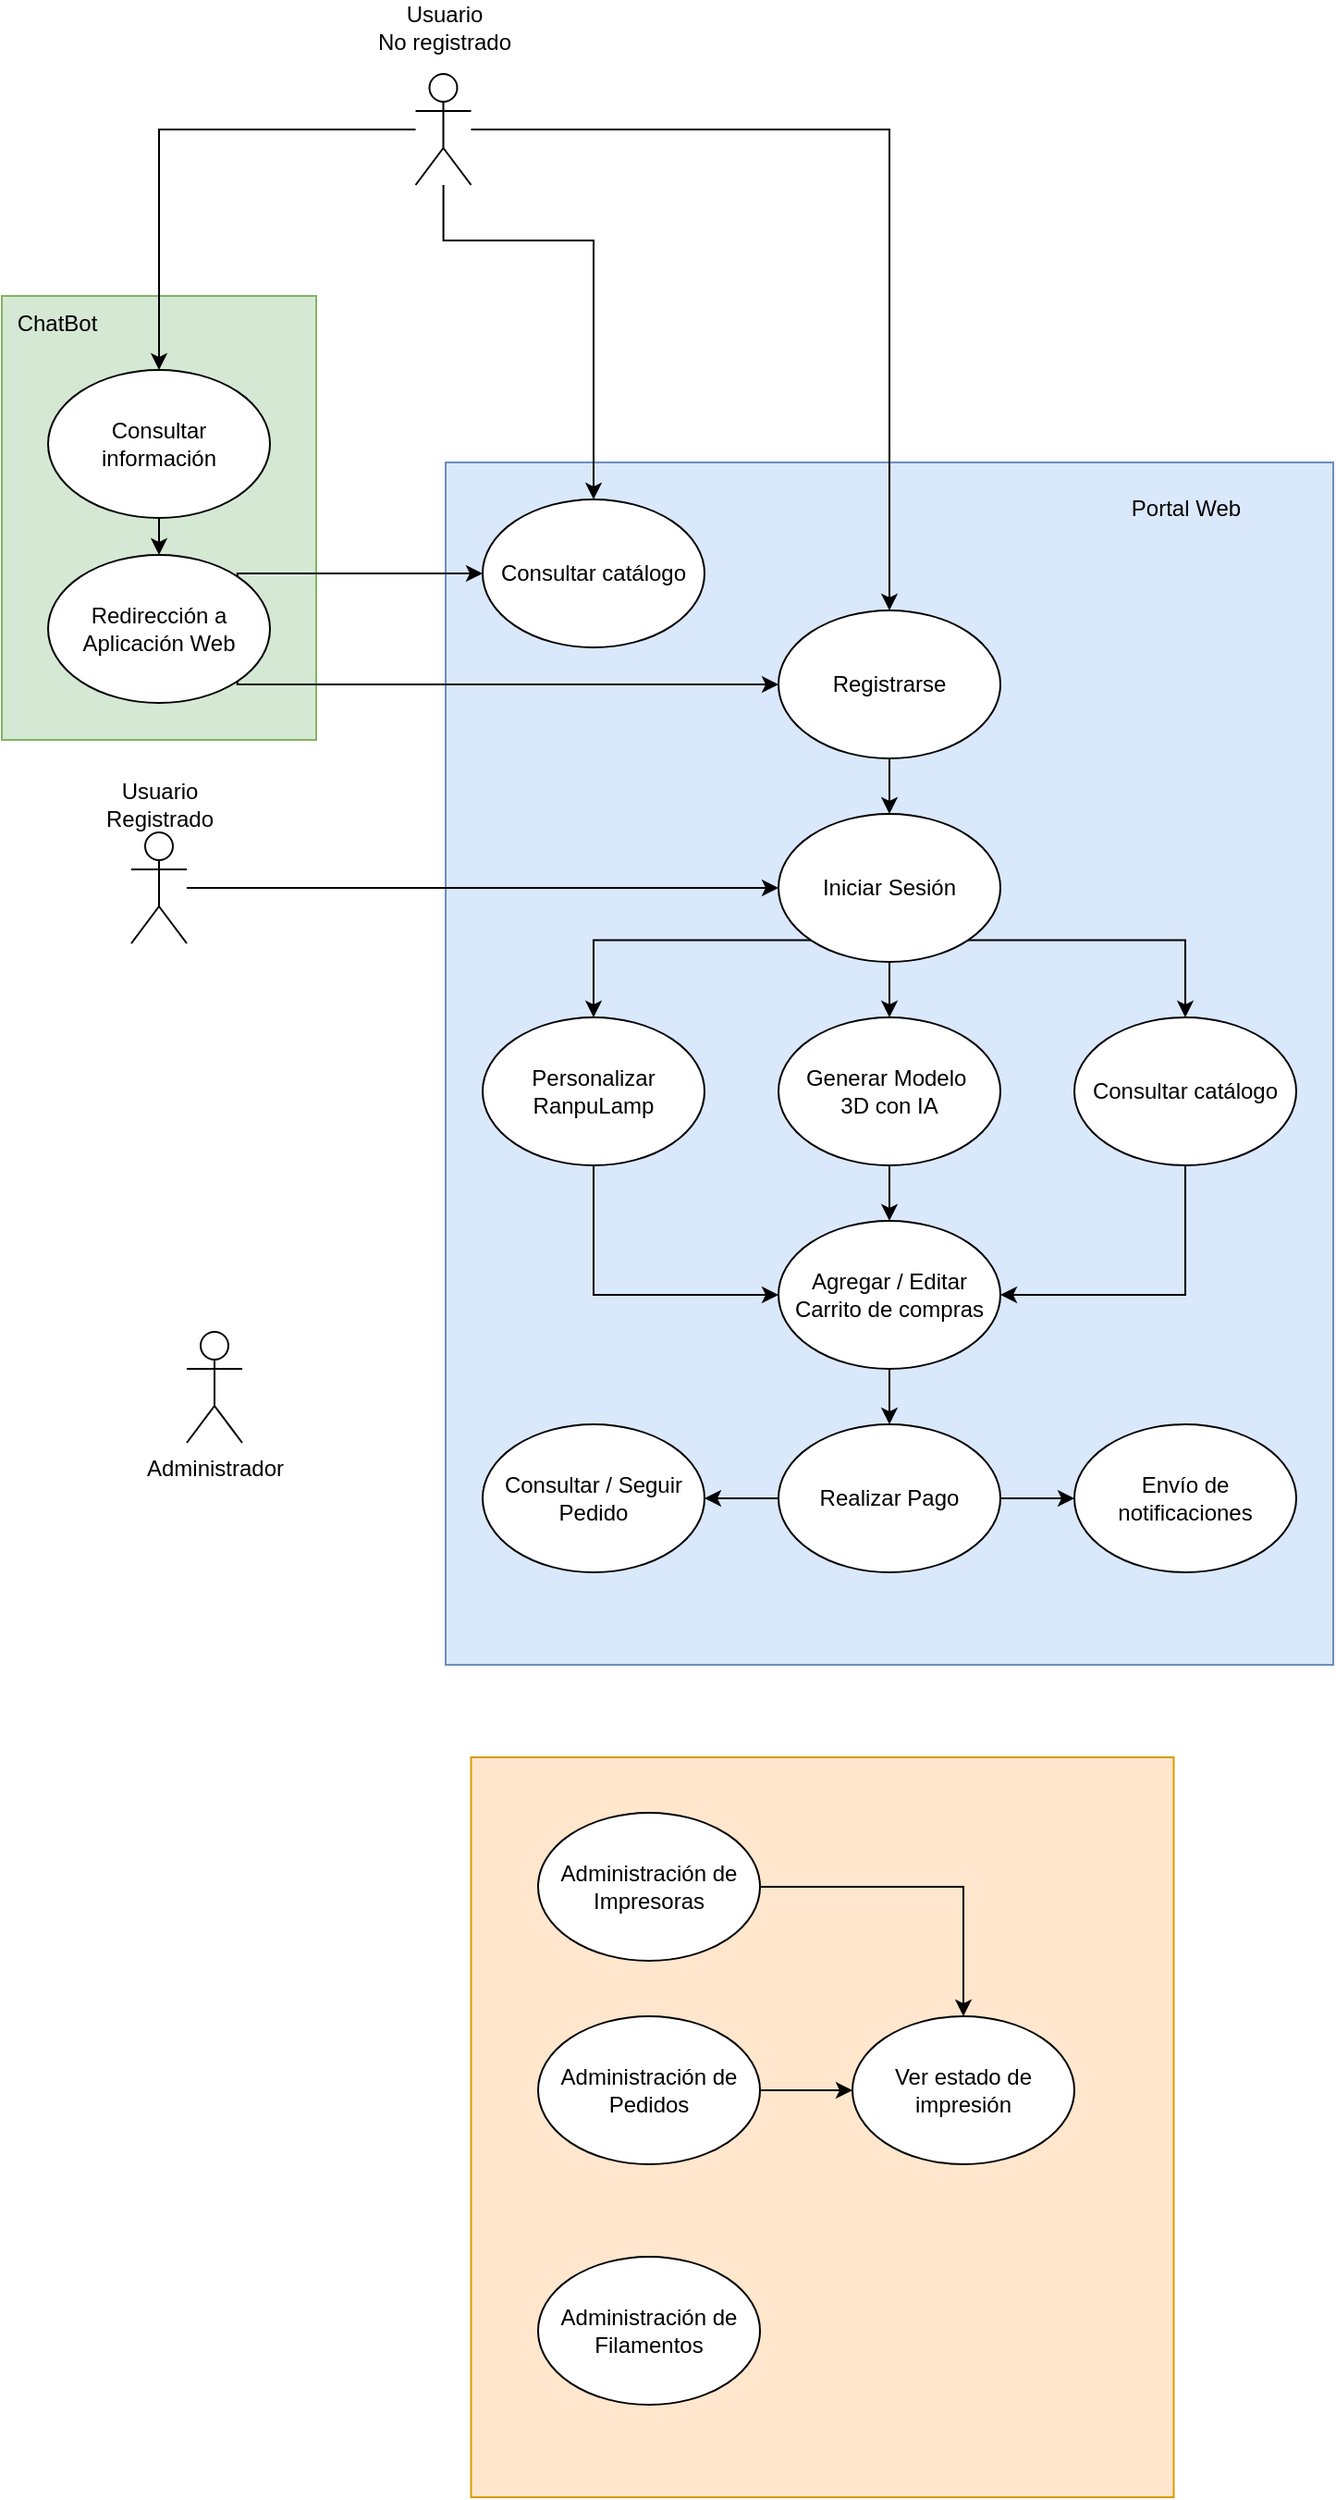 <mxfile version="26.0.7">
  <diagram name="Page-1" id="9iZ0ap3zl_7oZKvwGytr">
    <mxGraphModel dx="2018" dy="1078" grid="1" gridSize="10" guides="1" tooltips="1" connect="1" arrows="1" fold="1" page="1" pageScale="1" pageWidth="850" pageHeight="1100" math="0" shadow="0">
      <root>
        <mxCell id="0" />
        <mxCell id="1" parent="0" />
        <mxCell id="XUeqsiyK5jiDArJPYxm4-9" value="" style="rounded=0;whiteSpace=wrap;html=1;fillColor=#dae8fc;strokeColor=#6c8ebf;container=0;" vertex="1" parent="1">
          <mxGeometry x="360" y="360" width="480" height="650" as="geometry" />
        </mxCell>
        <mxCell id="XUeqsiyK5jiDArJPYxm4-81" style="edgeStyle=orthogonalEdgeStyle;rounded=0;orthogonalLoop=1;jettySize=auto;html=1;entryX=0.5;entryY=0;entryDx=0;entryDy=0;" edge="1" parent="1" source="XUeqsiyK5jiDArJPYxm4-1" target="XUeqsiyK5jiDArJPYxm4-11">
          <mxGeometry relative="1" as="geometry">
            <Array as="points">
              <mxPoint x="359" y="240" />
              <mxPoint x="440" y="240" />
            </Array>
          </mxGeometry>
        </mxCell>
        <mxCell id="XUeqsiyK5jiDArJPYxm4-1" value="" style="shape=umlActor;verticalLabelPosition=bottom;verticalAlign=top;html=1;outlineConnect=0;" vertex="1" parent="1">
          <mxGeometry x="343.75" y="150" width="30" height="60" as="geometry" />
        </mxCell>
        <mxCell id="XUeqsiyK5jiDArJPYxm4-2" value="Administrador" style="shape=umlActor;verticalLabelPosition=bottom;verticalAlign=top;html=1;outlineConnect=0;" vertex="1" parent="1">
          <mxGeometry x="220" y="830" width="30" height="60" as="geometry" />
        </mxCell>
        <mxCell id="XUeqsiyK5jiDArJPYxm4-45" value="Usuario&lt;div&gt;No registrado&lt;/div&gt;" style="text;html=1;align=center;verticalAlign=middle;whiteSpace=wrap;rounded=0;" vertex="1" parent="1">
          <mxGeometry x="317.5" y="110" width="82.5" height="30" as="geometry" />
        </mxCell>
        <mxCell id="XUeqsiyK5jiDArJPYxm4-46" value="" style="rounded=0;whiteSpace=wrap;html=1;fillColor=#ffe6cc;strokeColor=#d79b00;" vertex="1" parent="1">
          <mxGeometry x="373.75" y="1060" width="380" height="400" as="geometry" />
        </mxCell>
        <mxCell id="XUeqsiyK5jiDArJPYxm4-55" style="edgeStyle=orthogonalEdgeStyle;rounded=0;orthogonalLoop=1;jettySize=auto;html=1;entryX=0.5;entryY=0;entryDx=0;entryDy=0;" edge="1" parent="1" source="XUeqsiyK5jiDArJPYxm4-47" target="XUeqsiyK5jiDArJPYxm4-52">
          <mxGeometry relative="1" as="geometry" />
        </mxCell>
        <mxCell id="XUeqsiyK5jiDArJPYxm4-47" value="Administración de Impresoras" style="ellipse;whiteSpace=wrap;html=1;" vertex="1" parent="1">
          <mxGeometry x="410" y="1090" width="120" height="80" as="geometry" />
        </mxCell>
        <mxCell id="XUeqsiyK5jiDArJPYxm4-48" value="Administración de Filamentos" style="ellipse;whiteSpace=wrap;html=1;" vertex="1" parent="1">
          <mxGeometry x="410" y="1330" width="120" height="80" as="geometry" />
        </mxCell>
        <mxCell id="XUeqsiyK5jiDArJPYxm4-54" style="edgeStyle=orthogonalEdgeStyle;rounded=0;orthogonalLoop=1;jettySize=auto;html=1;entryX=0;entryY=0.5;entryDx=0;entryDy=0;" edge="1" parent="1" source="XUeqsiyK5jiDArJPYxm4-49" target="XUeqsiyK5jiDArJPYxm4-52">
          <mxGeometry relative="1" as="geometry" />
        </mxCell>
        <mxCell id="XUeqsiyK5jiDArJPYxm4-49" value="Administración de Pedidos" style="ellipse;whiteSpace=wrap;html=1;" vertex="1" parent="1">
          <mxGeometry x="410" y="1200" width="120" height="80" as="geometry" />
        </mxCell>
        <mxCell id="XUeqsiyK5jiDArJPYxm4-52" value="Ver estado de impresión" style="ellipse;whiteSpace=wrap;html=1;" vertex="1" parent="1">
          <mxGeometry x="580" y="1200" width="120" height="80" as="geometry" />
        </mxCell>
        <mxCell id="XUeqsiyK5jiDArJPYxm4-79" style="edgeStyle=orthogonalEdgeStyle;rounded=0;orthogonalLoop=1;jettySize=auto;html=1;entryX=0;entryY=0.5;entryDx=0;entryDy=0;" edge="1" parent="1" source="XUeqsiyK5jiDArJPYxm4-61" target="XUeqsiyK5jiDArJPYxm4-67">
          <mxGeometry relative="1" as="geometry" />
        </mxCell>
        <mxCell id="XUeqsiyK5jiDArJPYxm4-61" value="" style="shape=umlActor;verticalLabelPosition=bottom;verticalAlign=top;html=1;outlineConnect=0;" vertex="1" parent="1">
          <mxGeometry x="190" y="560" width="30" height="60" as="geometry" />
        </mxCell>
        <mxCell id="XUeqsiyK5jiDArJPYxm4-62" value="Usuario&lt;div&gt;Registrado&lt;/div&gt;" style="text;html=1;align=center;verticalAlign=middle;whiteSpace=wrap;rounded=0;" vertex="1" parent="1">
          <mxGeometry x="167.5" y="530" width="75" height="30" as="geometry" />
        </mxCell>
        <mxCell id="XUeqsiyK5jiDArJPYxm4-63" value="" style="group" vertex="1" connectable="0" parent="1">
          <mxGeometry x="120" y="270" width="170" height="240" as="geometry" />
        </mxCell>
        <mxCell id="XUeqsiyK5jiDArJPYxm4-4" value="" style="rounded=0;whiteSpace=wrap;html=1;fillColor=#d5e8d4;strokeColor=#82b366;movable=1;resizable=1;rotatable=1;deletable=1;editable=1;locked=0;connectable=1;" vertex="1" parent="XUeqsiyK5jiDArJPYxm4-63">
          <mxGeometry width="170" height="240" as="geometry" />
        </mxCell>
        <mxCell id="XUeqsiyK5jiDArJPYxm4-5" value="ChatBot" style="text;html=1;align=center;verticalAlign=middle;whiteSpace=wrap;rounded=0;movable=1;resizable=1;rotatable=1;deletable=1;editable=1;locked=0;connectable=1;" vertex="1" parent="XUeqsiyK5jiDArJPYxm4-63">
          <mxGeometry width="60" height="30" as="geometry" />
        </mxCell>
        <mxCell id="XUeqsiyK5jiDArJPYxm4-37" style="edgeStyle=orthogonalEdgeStyle;rounded=0;orthogonalLoop=1;jettySize=auto;html=1;exitX=0.5;exitY=1;exitDx=0;exitDy=0;entryX=0.5;entryY=0;entryDx=0;entryDy=0;" edge="1" parent="XUeqsiyK5jiDArJPYxm4-63" source="XUeqsiyK5jiDArJPYxm4-6" target="XUeqsiyK5jiDArJPYxm4-7">
          <mxGeometry relative="1" as="geometry" />
        </mxCell>
        <mxCell id="XUeqsiyK5jiDArJPYxm4-6" value="Consultar&lt;div&gt;&lt;span style=&quot;background-color: transparent; color: light-dark(rgb(0, 0, 0), rgb(255, 255, 255));&quot;&gt;información&lt;/span&gt;&lt;/div&gt;" style="ellipse;whiteSpace=wrap;html=1;movable=1;resizable=1;rotatable=1;deletable=1;editable=1;locked=0;connectable=1;" vertex="1" parent="XUeqsiyK5jiDArJPYxm4-63">
          <mxGeometry x="25" y="40" width="120" height="80" as="geometry" />
        </mxCell>
        <mxCell id="XUeqsiyK5jiDArJPYxm4-7" value="Redirección a Aplicación Web" style="ellipse;whiteSpace=wrap;html=1;movable=1;resizable=1;rotatable=1;deletable=1;editable=1;locked=0;connectable=1;" vertex="1" parent="XUeqsiyK5jiDArJPYxm4-63">
          <mxGeometry x="25" y="140" width="120" height="80" as="geometry" />
        </mxCell>
        <mxCell id="XUeqsiyK5jiDArJPYxm4-50" style="edgeStyle=orthogonalEdgeStyle;rounded=0;orthogonalLoop=1;jettySize=auto;html=1;entryX=0.5;entryY=0;entryDx=0;entryDy=0;" edge="1" parent="1" source="XUeqsiyK5jiDArJPYxm4-1" target="XUeqsiyK5jiDArJPYxm4-6">
          <mxGeometry relative="1" as="geometry" />
        </mxCell>
        <mxCell id="XUeqsiyK5jiDArJPYxm4-65" style="edgeStyle=orthogonalEdgeStyle;rounded=0;orthogonalLoop=1;jettySize=auto;html=1;entryX=0.5;entryY=0;entryDx=0;entryDy=0;" edge="1" parent="1" source="XUeqsiyK5jiDArJPYxm4-1" target="XUeqsiyK5jiDArJPYxm4-10">
          <mxGeometry relative="1" as="geometry" />
        </mxCell>
        <mxCell id="XUeqsiyK5jiDArJPYxm4-78" style="edgeStyle=orthogonalEdgeStyle;rounded=0;orthogonalLoop=1;jettySize=auto;html=1;exitX=0.5;exitY=1;exitDx=0;exitDy=0;entryX=0.5;entryY=0;entryDx=0;entryDy=0;" edge="1" parent="1" source="XUeqsiyK5jiDArJPYxm4-10" target="XUeqsiyK5jiDArJPYxm4-67">
          <mxGeometry relative="1" as="geometry" />
        </mxCell>
        <mxCell id="XUeqsiyK5jiDArJPYxm4-10" value="Registrarse" style="ellipse;whiteSpace=wrap;html=1;container=0;" vertex="1" parent="1">
          <mxGeometry x="540" y="440" width="120" height="80" as="geometry" />
        </mxCell>
        <mxCell id="XUeqsiyK5jiDArJPYxm4-11" value="Consultar catálogo" style="ellipse;whiteSpace=wrap;html=1;container=0;" vertex="1" parent="1">
          <mxGeometry x="380" y="380" width="120" height="80" as="geometry" />
        </mxCell>
        <mxCell id="XUeqsiyK5jiDArJPYxm4-77" style="edgeStyle=orthogonalEdgeStyle;rounded=0;orthogonalLoop=1;jettySize=auto;html=1;entryX=0;entryY=0.5;entryDx=0;entryDy=0;exitX=0.5;exitY=1;exitDx=0;exitDy=0;" edge="1" parent="1" source="XUeqsiyK5jiDArJPYxm4-12" target="XUeqsiyK5jiDArJPYxm4-16">
          <mxGeometry relative="1" as="geometry" />
        </mxCell>
        <mxCell id="XUeqsiyK5jiDArJPYxm4-12" value="Personalizar RanpuLamp" style="ellipse;whiteSpace=wrap;html=1;container=0;" vertex="1" parent="1">
          <mxGeometry x="380" y="660" width="120" height="80" as="geometry" />
        </mxCell>
        <mxCell id="XUeqsiyK5jiDArJPYxm4-75" style="edgeStyle=orthogonalEdgeStyle;rounded=0;orthogonalLoop=1;jettySize=auto;html=1;entryX=0.5;entryY=0;entryDx=0;entryDy=0;" edge="1" parent="1" source="XUeqsiyK5jiDArJPYxm4-14" target="XUeqsiyK5jiDArJPYxm4-16">
          <mxGeometry relative="1" as="geometry" />
        </mxCell>
        <mxCell id="XUeqsiyK5jiDArJPYxm4-14" value="Generar Modelo&amp;nbsp;&lt;div&gt;3D con IA&lt;/div&gt;" style="ellipse;whiteSpace=wrap;html=1;container=0;" vertex="1" parent="1">
          <mxGeometry x="540" y="660" width="120" height="80" as="geometry" />
        </mxCell>
        <mxCell id="XUeqsiyK5jiDArJPYxm4-22" style="edgeStyle=orthogonalEdgeStyle;rounded=0;orthogonalLoop=1;jettySize=auto;html=1;entryX=0.5;entryY=0;entryDx=0;entryDy=0;" edge="1" parent="1" source="XUeqsiyK5jiDArJPYxm4-16" target="XUeqsiyK5jiDArJPYxm4-21">
          <mxGeometry relative="1" as="geometry" />
        </mxCell>
        <mxCell id="XUeqsiyK5jiDArJPYxm4-16" value="Agregar / Editar&lt;div&gt;Carrito de compras&lt;/div&gt;" style="ellipse;whiteSpace=wrap;html=1;container=0;" vertex="1" parent="1">
          <mxGeometry x="540" y="770" width="120" height="80" as="geometry" />
        </mxCell>
        <mxCell id="XUeqsiyK5jiDArJPYxm4-24" style="edgeStyle=orthogonalEdgeStyle;rounded=0;orthogonalLoop=1;jettySize=auto;html=1;exitX=0;exitY=0.5;exitDx=0;exitDy=0;entryX=1;entryY=0.5;entryDx=0;entryDy=0;" edge="1" parent="1" source="XUeqsiyK5jiDArJPYxm4-21" target="XUeqsiyK5jiDArJPYxm4-23">
          <mxGeometry relative="1" as="geometry" />
        </mxCell>
        <mxCell id="XUeqsiyK5jiDArJPYxm4-26" style="edgeStyle=orthogonalEdgeStyle;rounded=0;orthogonalLoop=1;jettySize=auto;html=1;exitX=1;exitY=0.5;exitDx=0;exitDy=0;entryX=0;entryY=0.5;entryDx=0;entryDy=0;" edge="1" parent="1" source="XUeqsiyK5jiDArJPYxm4-21" target="XUeqsiyK5jiDArJPYxm4-25">
          <mxGeometry relative="1" as="geometry" />
        </mxCell>
        <mxCell id="XUeqsiyK5jiDArJPYxm4-21" value="Re&lt;span style=&quot;background-color: transparent; color: light-dark(rgb(0, 0, 0), rgb(255, 255, 255));&quot;&gt;alizar Pago&lt;/span&gt;" style="ellipse;whiteSpace=wrap;html=1;container=0;" vertex="1" parent="1">
          <mxGeometry x="540" y="880" width="120" height="80" as="geometry" />
        </mxCell>
        <mxCell id="XUeqsiyK5jiDArJPYxm4-23" value="Consultar / Seguir&lt;div&gt;Pedido&lt;/div&gt;" style="ellipse;whiteSpace=wrap;html=1;container=0;" vertex="1" parent="1">
          <mxGeometry x="380" y="880" width="120" height="80" as="geometry" />
        </mxCell>
        <mxCell id="XUeqsiyK5jiDArJPYxm4-25" value="Envío de notificaciones" style="ellipse;whiteSpace=wrap;html=1;container=0;" vertex="1" parent="1">
          <mxGeometry x="700" y="880" width="120" height="80" as="geometry" />
        </mxCell>
        <mxCell id="XUeqsiyK5jiDArJPYxm4-27" value="Portal Web" style="text;html=1;align=center;verticalAlign=middle;whiteSpace=wrap;rounded=0;container=0;" vertex="1" parent="1">
          <mxGeometry x="722.5" y="370" width="75" height="30" as="geometry" />
        </mxCell>
        <mxCell id="XUeqsiyK5jiDArJPYxm4-72" style="edgeStyle=orthogonalEdgeStyle;rounded=0;orthogonalLoop=1;jettySize=auto;html=1;exitX=0;exitY=1;exitDx=0;exitDy=0;entryX=0.5;entryY=0;entryDx=0;entryDy=0;" edge="1" parent="1" source="XUeqsiyK5jiDArJPYxm4-67" target="XUeqsiyK5jiDArJPYxm4-12">
          <mxGeometry relative="1" as="geometry" />
        </mxCell>
        <mxCell id="XUeqsiyK5jiDArJPYxm4-73" style="edgeStyle=orthogonalEdgeStyle;rounded=0;orthogonalLoop=1;jettySize=auto;html=1;exitX=1;exitY=1;exitDx=0;exitDy=0;entryX=0.5;entryY=0;entryDx=0;entryDy=0;" edge="1" parent="1" source="XUeqsiyK5jiDArJPYxm4-67" target="XUeqsiyK5jiDArJPYxm4-71">
          <mxGeometry relative="1" as="geometry" />
        </mxCell>
        <mxCell id="XUeqsiyK5jiDArJPYxm4-74" style="edgeStyle=orthogonalEdgeStyle;rounded=0;orthogonalLoop=1;jettySize=auto;html=1;entryX=0.5;entryY=0;entryDx=0;entryDy=0;" edge="1" parent="1" source="XUeqsiyK5jiDArJPYxm4-67" target="XUeqsiyK5jiDArJPYxm4-14">
          <mxGeometry relative="1" as="geometry" />
        </mxCell>
        <mxCell id="XUeqsiyK5jiDArJPYxm4-67" value="Iniciar Sesión" style="ellipse;whiteSpace=wrap;html=1;container=0;" vertex="1" parent="1">
          <mxGeometry x="540" y="550" width="120" height="80" as="geometry" />
        </mxCell>
        <mxCell id="XUeqsiyK5jiDArJPYxm4-76" style="edgeStyle=orthogonalEdgeStyle;rounded=0;orthogonalLoop=1;jettySize=auto;html=1;exitX=0.5;exitY=1;exitDx=0;exitDy=0;entryX=1;entryY=0.5;entryDx=0;entryDy=0;" edge="1" parent="1" source="XUeqsiyK5jiDArJPYxm4-71" target="XUeqsiyK5jiDArJPYxm4-16">
          <mxGeometry relative="1" as="geometry" />
        </mxCell>
        <mxCell id="XUeqsiyK5jiDArJPYxm4-71" value="Consultar catálogo" style="ellipse;whiteSpace=wrap;html=1;container=0;" vertex="1" parent="1">
          <mxGeometry x="700" y="660" width="120" height="80" as="geometry" />
        </mxCell>
        <mxCell id="XUeqsiyK5jiDArJPYxm4-80" style="edgeStyle=orthogonalEdgeStyle;rounded=0;orthogonalLoop=1;jettySize=auto;html=1;exitX=1;exitY=1;exitDx=0;exitDy=0;entryX=0;entryY=0.5;entryDx=0;entryDy=0;" edge="1" parent="1" source="XUeqsiyK5jiDArJPYxm4-7" target="XUeqsiyK5jiDArJPYxm4-10">
          <mxGeometry relative="1" as="geometry">
            <Array as="points">
              <mxPoint x="247" y="480" />
            </Array>
          </mxGeometry>
        </mxCell>
        <mxCell id="XUeqsiyK5jiDArJPYxm4-82" style="edgeStyle=orthogonalEdgeStyle;rounded=0;orthogonalLoop=1;jettySize=auto;html=1;exitX=1;exitY=0;exitDx=0;exitDy=0;entryX=0;entryY=0.5;entryDx=0;entryDy=0;" edge="1" parent="1" source="XUeqsiyK5jiDArJPYxm4-7" target="XUeqsiyK5jiDArJPYxm4-11">
          <mxGeometry relative="1" as="geometry">
            <Array as="points">
              <mxPoint x="247" y="420" />
            </Array>
          </mxGeometry>
        </mxCell>
      </root>
    </mxGraphModel>
  </diagram>
</mxfile>
